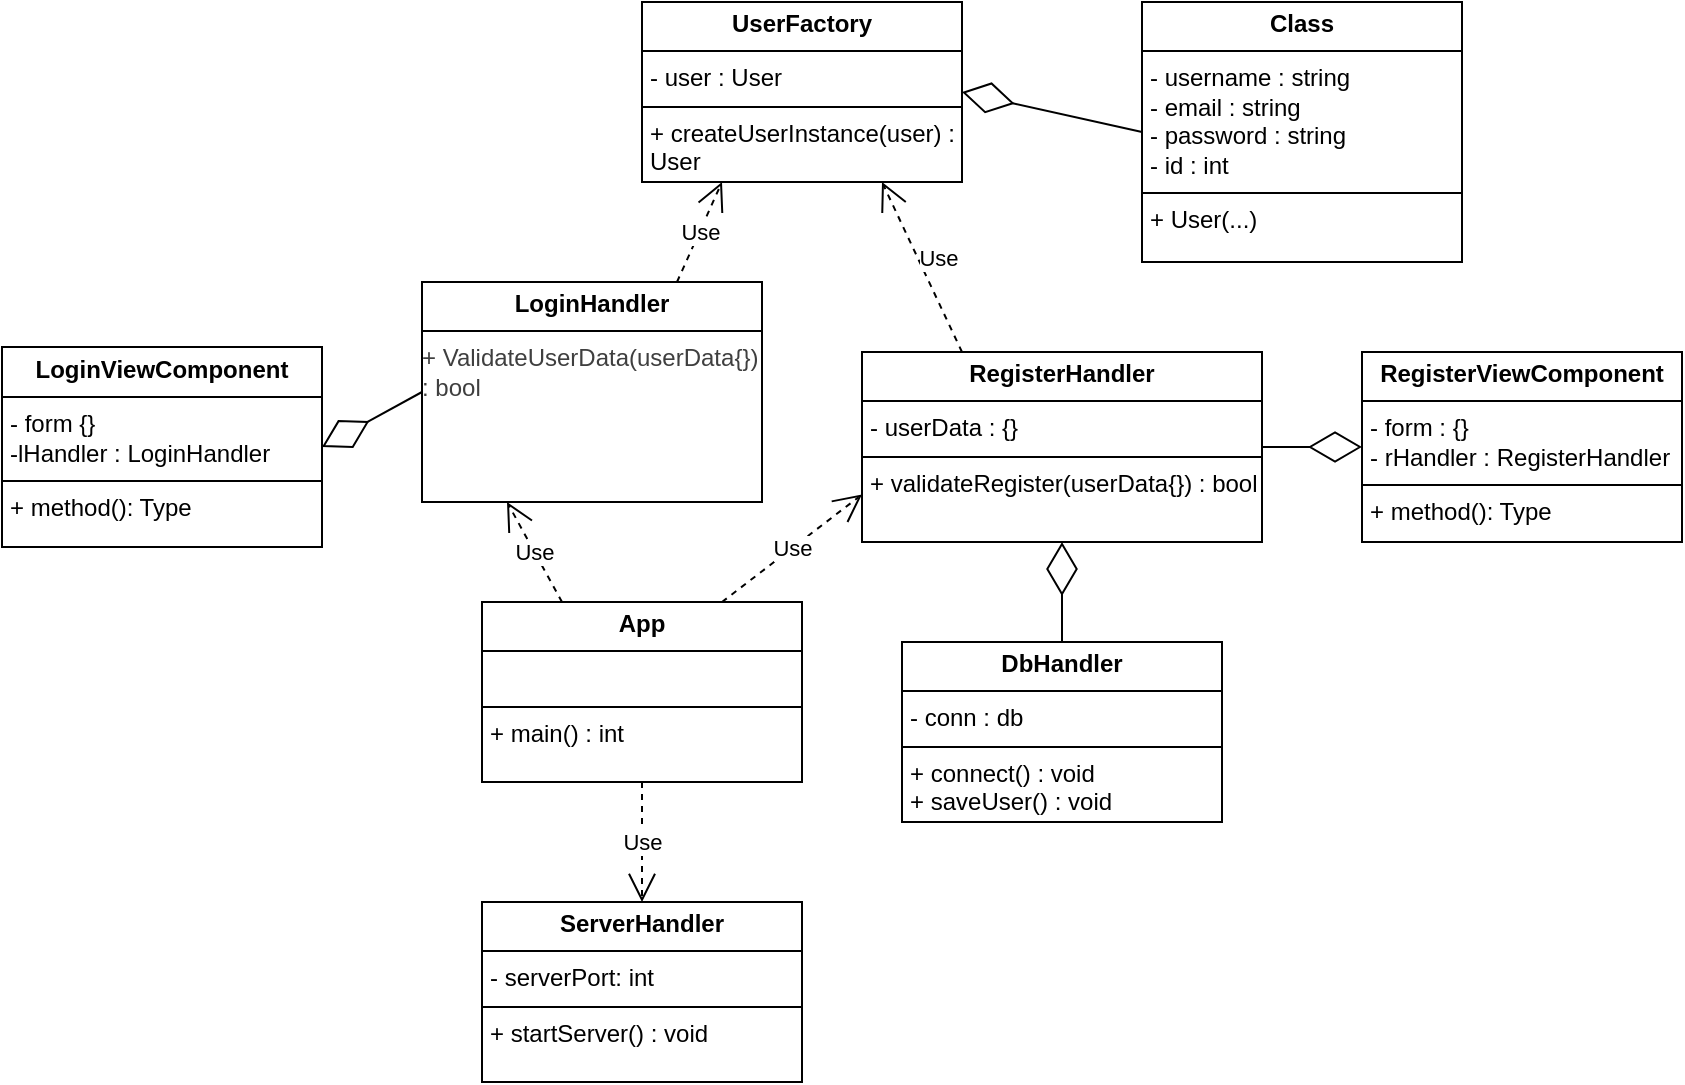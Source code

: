 <mxfile>
    <diagram id="0H8XXJ3xsfaT2Ugc4SfQ" name="Page-1">
        <mxGraphModel dx="878" dy="704" grid="1" gridSize="10" guides="1" tooltips="1" connect="1" arrows="1" fold="1" page="1" pageScale="1" pageWidth="850" pageHeight="1100" math="0" shadow="0">
            <root>
                <mxCell id="0"/>
                <mxCell id="1" parent="0"/>
                <mxCell id="10" value="&lt;p style=&quot;margin:0px;margin-top:4px;text-align:center;&quot;&gt;&lt;b&gt;RegisterHandler&lt;/b&gt;&lt;/p&gt;&lt;hr size=&quot;1&quot; style=&quot;border-style:solid;&quot;&gt;&lt;p style=&quot;margin:0px;margin-left:4px;&quot;&gt;- userData : {}&lt;/p&gt;&lt;hr size=&quot;1&quot; style=&quot;border-style:solid;&quot;&gt;&lt;p style=&quot;margin:0px;margin-left:4px;&quot;&gt;+ validateRegister(userData{}) : bool&lt;/p&gt;" style="verticalAlign=top;align=left;overflow=fill;html=1;whiteSpace=wrap;" parent="1" vertex="1">
                    <mxGeometry x="440" y="195" width="200" height="95" as="geometry"/>
                </mxCell>
                <mxCell id="11" value="&lt;p style=&quot;margin:0px;margin-top:4px;text-align:center;&quot;&gt;&lt;b&gt;RegisterViewComponent&lt;/b&gt;&lt;/p&gt;&lt;hr size=&quot;1&quot; style=&quot;border-style:solid;&quot;&gt;&lt;p style=&quot;margin:0px;margin-left:4px;&quot;&gt;- form : {}&lt;/p&gt;&lt;p style=&quot;margin:0px;margin-left:4px;&quot;&gt;- rHandler : RegisterHandler&lt;/p&gt;&lt;hr size=&quot;1&quot; style=&quot;border-style:solid;&quot;&gt;&lt;p style=&quot;margin:0px;margin-left:4px;&quot;&gt;+ method(): Type&lt;/p&gt;" style="verticalAlign=top;align=left;overflow=fill;html=1;whiteSpace=wrap;" parent="1" vertex="1">
                    <mxGeometry x="690" y="195" width="160" height="95" as="geometry"/>
                </mxCell>
                <mxCell id="13" value="&lt;p style=&quot;margin:0px;margin-top:4px;text-align:center;&quot;&gt;&lt;b&gt;LoginViewComponent&lt;/b&gt;&lt;/p&gt;&lt;hr size=&quot;1&quot; style=&quot;border-style:solid;&quot;&gt;&lt;p style=&quot;margin:0px;margin-left:4px;&quot;&gt;- form {}&lt;/p&gt;&lt;p style=&quot;margin:0px;margin-left:4px;&quot;&gt;-lHandler : LoginHandler&lt;/p&gt;&lt;hr size=&quot;1&quot; style=&quot;border-style:solid;&quot;&gt;&lt;p style=&quot;margin:0px;margin-left:4px;&quot;&gt;+ method(): Type&lt;/p&gt;" style="verticalAlign=top;align=left;overflow=fill;html=1;whiteSpace=wrap;" parent="1" vertex="1">
                    <mxGeometry x="10" y="192.5" width="160" height="100" as="geometry"/>
                </mxCell>
                <mxCell id="16" value="&lt;p style=&quot;margin:0px;margin-top:4px;text-align:center;&quot;&gt;&lt;b&gt;App&lt;/b&gt;&lt;/p&gt;&lt;hr size=&quot;1&quot; style=&quot;border-style:solid;&quot;&gt;&lt;p style=&quot;margin:0px;margin-left:4px;&quot;&gt;&lt;br&gt;&lt;/p&gt;&lt;hr size=&quot;1&quot; style=&quot;border-style:solid;&quot;&gt;&lt;p style=&quot;margin:0px;margin-left:4px;&quot;&gt;+ main() : int&lt;span style=&quot;white-space: pre;&quot;&gt;&#x9;&lt;/span&gt;&lt;/p&gt;" style="verticalAlign=top;align=left;overflow=fill;html=1;whiteSpace=wrap;" parent="1" vertex="1">
                    <mxGeometry x="250" y="320" width="160" height="90" as="geometry"/>
                </mxCell>
                <mxCell id="28" value="&lt;p style=&quot;margin:0px;margin-top:4px;text-align:center;&quot;&gt;&lt;b&gt;DbHandler&lt;/b&gt;&lt;/p&gt;&lt;hr size=&quot;1&quot; style=&quot;border-style:solid;&quot;&gt;&lt;p style=&quot;margin:0px;margin-left:4px;&quot;&gt;- conn : db&lt;/p&gt;&lt;hr size=&quot;1&quot; style=&quot;border-style:solid;&quot;&gt;&lt;p style=&quot;margin:0px;margin-left:4px;&quot;&gt;+ connect() : void&lt;/p&gt;&lt;p style=&quot;margin:0px;margin-left:4px;&quot;&gt;+ saveUser() : void&lt;/p&gt;" style="verticalAlign=top;align=left;overflow=fill;html=1;whiteSpace=wrap;" parent="1" vertex="1">
                    <mxGeometry x="460" y="340" width="160" height="90" as="geometry"/>
                </mxCell>
                <mxCell id="55" value="&lt;p style=&quot;margin:0px;margin-top:4px;text-align:center;&quot;&gt;&lt;b&gt;ServerHandler&lt;/b&gt;&lt;/p&gt;&lt;hr size=&quot;1&quot; style=&quot;border-style:solid;&quot;&gt;&lt;p style=&quot;margin:0px;margin-left:4px;&quot;&gt;- serverPort: int&lt;/p&gt;&lt;hr size=&quot;1&quot; style=&quot;border-style:solid;&quot;&gt;&lt;p style=&quot;margin:0px;margin-left:4px;&quot;&gt;+ startServer() : void&lt;/p&gt;" style="verticalAlign=top;align=left;overflow=fill;html=1;whiteSpace=wrap;" parent="1" vertex="1">
                    <mxGeometry x="250" y="470" width="160" height="90" as="geometry"/>
                </mxCell>
                <mxCell id="56" value="Use" style="endArrow=open;endSize=12;dashed=1;html=1;exitX=0.5;exitY=1;exitDx=0;exitDy=0;entryX=0.5;entryY=0;entryDx=0;entryDy=0;" parent="1" source="16" target="55" edge="1">
                    <mxGeometry width="160" relative="1" as="geometry">
                        <mxPoint x="620" y="425" as="sourcePoint"/>
                        <mxPoint x="780" y="425" as="targetPoint"/>
                    </mxGeometry>
                </mxCell>
                <mxCell id="66" value="&lt;p style=&quot;margin:0px;margin-top:4px;text-align:center;&quot;&gt;&lt;b&gt;UserFactory&lt;/b&gt;&lt;/p&gt;&lt;hr size=&quot;1&quot; style=&quot;border-style:solid;&quot;&gt;&lt;p style=&quot;margin:0px;margin-left:4px;&quot;&gt;- user : User&lt;/p&gt;&lt;hr size=&quot;1&quot; style=&quot;border-style:solid;&quot;&gt;&lt;p style=&quot;margin:0px;margin-left:4px;&quot;&gt;+ createUserInstance(user) : User&lt;/p&gt;" style="verticalAlign=top;align=left;overflow=fill;html=1;whiteSpace=wrap;" parent="1" vertex="1">
                    <mxGeometry x="330" y="20" width="160" height="90" as="geometry"/>
                </mxCell>
                <mxCell id="74" value="" style="endArrow=diamondThin;endFill=0;endSize=24;html=1;exitX=0;exitY=0.5;exitDx=0;exitDy=0;entryX=1;entryY=0.5;entryDx=0;entryDy=0;" parent="1" source="87" target="66" edge="1">
                    <mxGeometry width="160" relative="1" as="geometry">
                        <mxPoint x="560" y="93" as="sourcePoint"/>
                        <mxPoint y="253" as="targetPoint"/>
                    </mxGeometry>
                </mxCell>
                <mxCell id="79" value="Use" style="endArrow=open;endSize=12;dashed=1;html=1;exitX=0.25;exitY=0;exitDx=0;exitDy=0;entryX=0.75;entryY=1;entryDx=0;entryDy=0;" parent="1" source="10" target="66" edge="1">
                    <mxGeometry x="0.025" y="-9" width="160" relative="1" as="geometry">
                        <mxPoint x="430" y="120" as="sourcePoint"/>
                        <mxPoint x="590" y="120" as="targetPoint"/>
                        <mxPoint as="offset"/>
                    </mxGeometry>
                </mxCell>
                <mxCell id="80" value="Use" style="endArrow=open;endSize=12;dashed=1;html=1;exitX=0.75;exitY=0;exitDx=0;exitDy=0;entryX=0.25;entryY=1;entryDx=0;entryDy=0;" parent="1" source="86" target="66" edge="1">
                    <mxGeometry width="160" relative="1" as="geometry">
                        <mxPoint x="250" y="150" as="sourcePoint"/>
                        <mxPoint x="310" y="170.0" as="targetPoint"/>
                    </mxGeometry>
                </mxCell>
                <mxCell id="81" value="" style="endArrow=diamondThin;endFill=0;endSize=24;html=1;entryX=1;entryY=0.5;entryDx=0;entryDy=0;exitX=0;exitY=0.5;exitDx=0;exitDy=0;" parent="1" source="86" target="13" edge="1">
                    <mxGeometry width="160" relative="1" as="geometry">
                        <mxPoint x="220" y="187" as="sourcePoint"/>
                        <mxPoint x="230" y="227.5" as="targetPoint"/>
                    </mxGeometry>
                </mxCell>
                <mxCell id="82" value="Use" style="endArrow=open;endSize=12;dashed=1;html=1;exitX=0.25;exitY=0;exitDx=0;exitDy=0;entryX=0.25;entryY=1;entryDx=0;entryDy=0;" parent="1" source="16" target="86" edge="1">
                    <mxGeometry width="160" relative="1" as="geometry">
                        <mxPoint x="370" y="310" as="sourcePoint"/>
                        <mxPoint x="400" y="225.0" as="targetPoint"/>
                    </mxGeometry>
                </mxCell>
                <mxCell id="83" value="Use" style="endArrow=open;endSize=12;dashed=1;html=1;entryX=0;entryY=0.75;entryDx=0;entryDy=0;exitX=0.75;exitY=0;exitDx=0;exitDy=0;" parent="1" source="16" target="10" edge="1">
                    <mxGeometry width="160" relative="1" as="geometry">
                        <mxPoint x="460" y="320" as="sourcePoint"/>
                        <mxPoint x="620" y="320" as="targetPoint"/>
                    </mxGeometry>
                </mxCell>
                <mxCell id="85" value="" style="endArrow=diamondThin;endFill=0;endSize=24;html=1;exitX=1;exitY=0.5;exitDx=0;exitDy=0;entryX=0;entryY=0.5;entryDx=0;entryDy=0;" parent="1" source="10" target="11" edge="1">
                    <mxGeometry width="160" relative="1" as="geometry">
                        <mxPoint x="640" y="235" as="sourcePoint"/>
                        <mxPoint x="690" y="240" as="targetPoint"/>
                    </mxGeometry>
                </mxCell>
                <mxCell id="86" value="&lt;p style=&quot;margin:0px;margin-top:4px;text-align:center;&quot;&gt;&lt;b&gt;LoginHandler&lt;/b&gt;&lt;/p&gt;&lt;hr size=&quot;1&quot; style=&quot;border-style:solid;&quot;&gt;&lt;p style=&quot;margin:0px;margin-left:4px;&quot;&gt;&lt;/p&gt;&lt;div style=&quot;color: rgb(63, 63, 63); scrollbar-color: rgb(226, 226, 226) rgb(251, 251, 251);&quot;&gt;&lt;span style=&quot;color: rgb(63, 63, 63); scrollbar-color: rgb(226, 226, 226) rgb(251, 251, 251); background-color: transparent;&quot;&gt;+ ValidateUserData(userData{}) : bool&lt;/span&gt;&lt;/div&gt;&lt;div style=&quot;color: rgb(63, 63, 63); scrollbar-color: rgb(226, 226, 226) rgb(251, 251, 251);&quot;&gt;&lt;br style=&quot;color: rgb(63, 63, 63); scrollbar-color: rgb(226, 226, 226) rgb(251, 251, 251);&quot;&gt;&lt;/div&gt;" style="verticalAlign=top;align=left;overflow=fill;html=1;whiteSpace=wrap;" parent="1" vertex="1">
                    <mxGeometry x="220" y="160" width="170" height="110" as="geometry"/>
                </mxCell>
                <mxCell id="87" value="&lt;p style=&quot;margin:0px;margin-top:4px;text-align:center;&quot;&gt;&lt;b&gt;Class&lt;/b&gt;&lt;/p&gt;&lt;hr size=&quot;1&quot; style=&quot;border-style:solid;&quot;&gt;&lt;p style=&quot;margin:0px;margin-left:4px;&quot;&gt;- username : string&lt;/p&gt;&lt;p style=&quot;margin:0px;margin-left:4px;&quot;&gt;- email : string&lt;/p&gt;&lt;p style=&quot;margin:0px;margin-left:4px;&quot;&gt;- password : string&lt;/p&gt;&lt;p style=&quot;margin:0px;margin-left:4px;&quot;&gt;- id : int&lt;/p&gt;&lt;hr size=&quot;1&quot; style=&quot;border-style:solid;&quot;&gt;&lt;p style=&quot;margin:0px;margin-left:4px;&quot;&gt;+ User(...)&lt;/p&gt;" style="verticalAlign=top;align=left;overflow=fill;html=1;whiteSpace=wrap;" vertex="1" parent="1">
                    <mxGeometry x="580" y="20" width="160" height="130" as="geometry"/>
                </mxCell>
                <mxCell id="90" value="" style="endArrow=diamondThin;endFill=0;endSize=24;html=1;entryX=0.5;entryY=1;entryDx=0;entryDy=0;exitX=0.5;exitY=0;exitDx=0;exitDy=0;" edge="1" parent="1" source="28" target="10">
                    <mxGeometry width="160" relative="1" as="geometry">
                        <mxPoint x="470" y="330" as="sourcePoint"/>
                        <mxPoint x="630" y="330" as="targetPoint"/>
                    </mxGeometry>
                </mxCell>
            </root>
        </mxGraphModel>
    </diagram>
</mxfile>